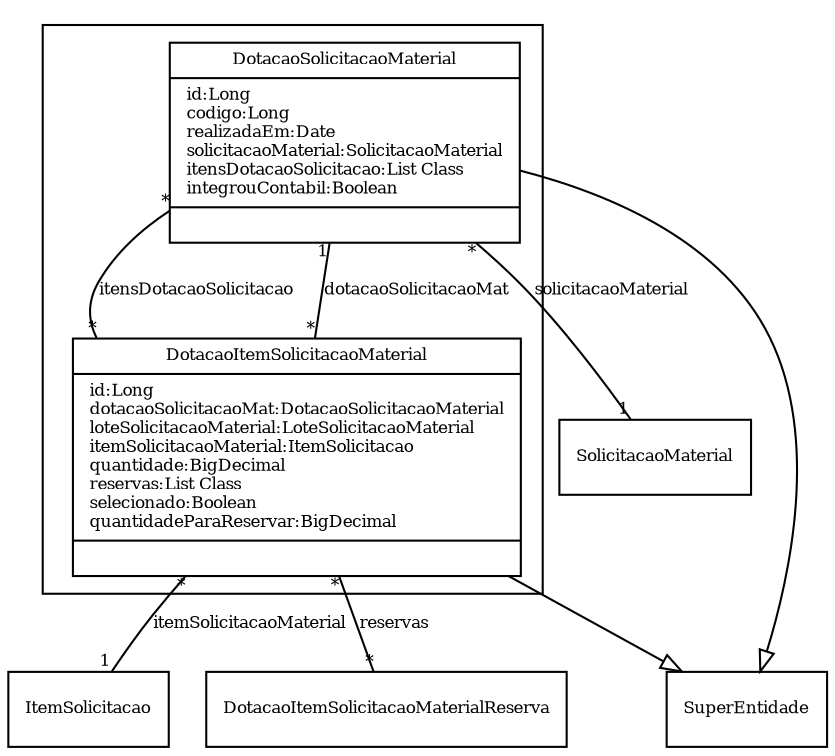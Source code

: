 digraph G{
fontname = "Times-Roman"
fontsize = 8

node [
        fontname = "Times-Roman"
        fontsize = 8
        shape = "record"
]

edge [
        fontname = "Times-Roman"
        fontsize = 8
]

subgraph clusterRESERVA_DE_DOTACAO_PARA_SOLICITACAO_DE_COMPRA
{
DotacaoSolicitacaoMaterial [label = "{DotacaoSolicitacaoMaterial|id:Long\lcodigo:Long\lrealizadaEm:Date\lsolicitacaoMaterial:SolicitacaoMaterial\litensDotacaoSolicitacao:List Class\lintegrouContabil:Boolean\l|\l}"]
DotacaoItemSolicitacaoMaterial [label = "{DotacaoItemSolicitacaoMaterial|id:Long\ldotacaoSolicitacaoMat:DotacaoSolicitacaoMaterial\lloteSolicitacaoMaterial:LoteSolicitacaoMaterial\litemSolicitacaoMaterial:ItemSolicitacao\lquantidade:BigDecimal\lreservas:List Class\lselecionado:Boolean\lquantidadeParaReservar:BigDecimal\l|\l}"]
}
edge [arrowhead = "none" headlabel = "1" taillabel = "*"] DotacaoSolicitacaoMaterial -> SolicitacaoMaterial [label = "solicitacaoMaterial"]
edge [arrowhead = "none" headlabel = "*" taillabel = "*"] DotacaoSolicitacaoMaterial -> DotacaoItemSolicitacaoMaterial [label = "itensDotacaoSolicitacao"]
edge [ arrowhead = "empty" headlabel = "" taillabel = ""] DotacaoSolicitacaoMaterial -> SuperEntidade
edge [arrowhead = "none" headlabel = "1" taillabel = "*"] DotacaoItemSolicitacaoMaterial -> DotacaoSolicitacaoMaterial [label = "dotacaoSolicitacaoMat"]
edge [arrowhead = "none" headlabel = "1" taillabel = "*"] DotacaoItemSolicitacaoMaterial -> ItemSolicitacao [label = "itemSolicitacaoMaterial"]
edge [arrowhead = "none" headlabel = "*" taillabel = "*"] DotacaoItemSolicitacaoMaterial -> DotacaoItemSolicitacaoMaterialReserva [label = "reservas"]
edge [ arrowhead = "empty" headlabel = "" taillabel = ""] DotacaoItemSolicitacaoMaterial -> SuperEntidade
}
